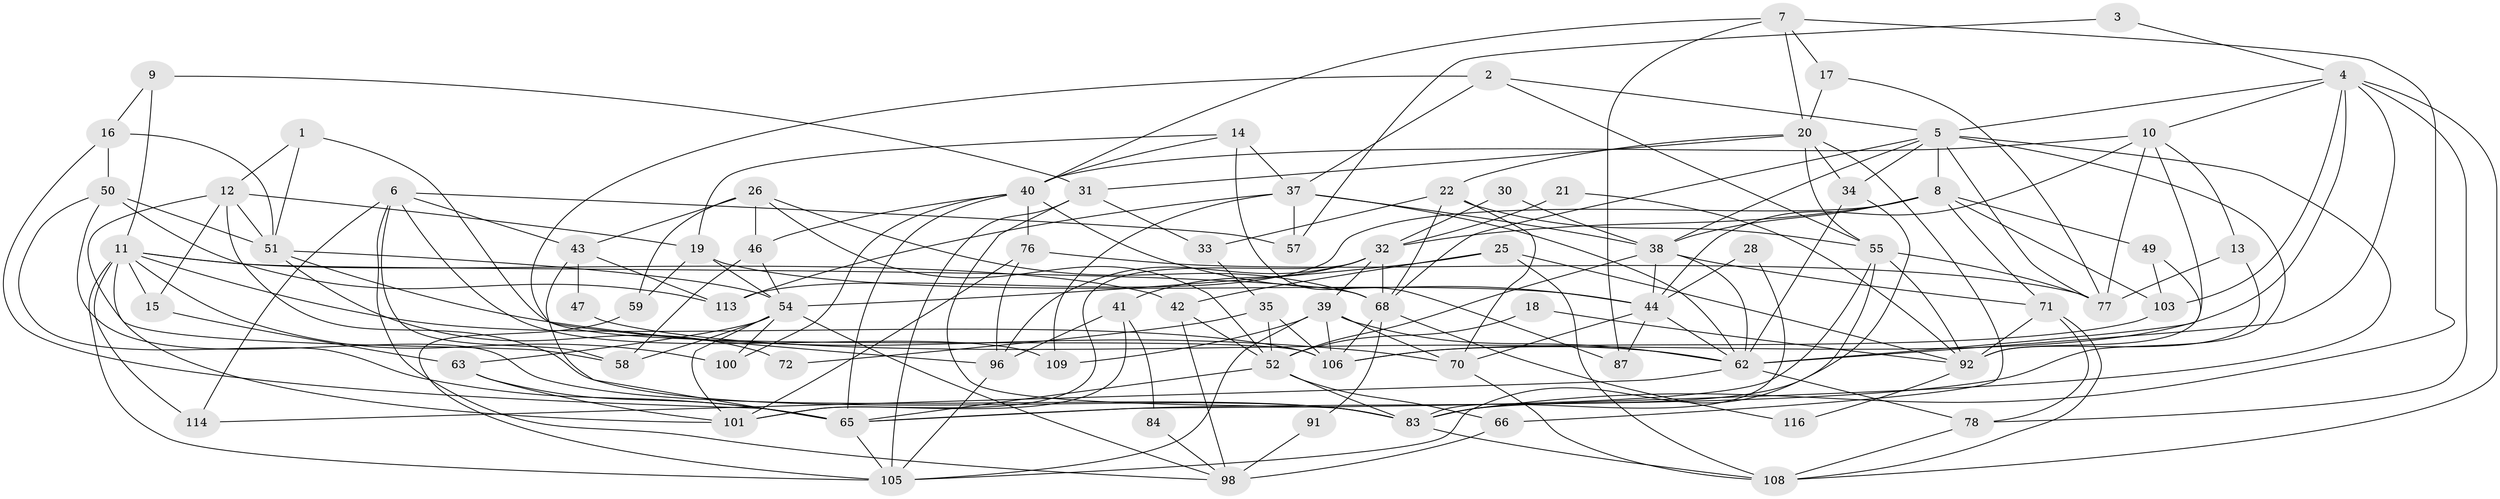 // Generated by graph-tools (version 1.1) at 2025/52/02/27/25 19:52:01]
// undirected, 78 vertices, 194 edges
graph export_dot {
graph [start="1"]
  node [color=gray90,style=filled];
  1;
  2;
  3;
  4 [super="+36"];
  5 [super="+23"];
  6 [super="+27"];
  7 [super="+110"];
  8 [super="+107"];
  9 [super="+60"];
  10 [super="+48"];
  11 [super="+88"];
  12 [super="+56"];
  13 [super="+115"];
  14 [super="+111"];
  15;
  16 [super="+93"];
  17;
  18;
  19 [super="+90"];
  20 [super="+24"];
  21;
  22;
  25 [super="+82"];
  26 [super="+29"];
  28;
  30;
  31 [super="+45"];
  32 [super="+73"];
  33;
  34;
  35;
  37 [super="+53"];
  38 [super="+61"];
  39 [super="+85"];
  40 [super="+67"];
  41;
  42;
  43;
  44 [super="+117"];
  46;
  47;
  49;
  50 [super="+95"];
  51 [super="+99"];
  52 [super="+102"];
  54 [super="+74"];
  55 [super="+64"];
  57;
  58 [super="+80"];
  59 [super="+69"];
  62 [super="+79"];
  63;
  65 [super="+75"];
  66;
  68 [super="+81"];
  70 [super="+89"];
  71;
  72;
  76;
  77;
  78 [super="+94"];
  83 [super="+86"];
  84;
  87;
  91;
  92 [super="+119"];
  96 [super="+97"];
  98 [super="+104"];
  100;
  101 [super="+118"];
  103;
  105;
  106 [super="+112"];
  108;
  109;
  113;
  114;
  116;
  1 -- 12;
  1 -- 106;
  1 -- 51;
  2 -- 37;
  2 -- 96;
  2 -- 5;
  2 -- 55;
  3 -- 57;
  3 -- 4;
  4 -- 106;
  4 -- 10;
  4 -- 103;
  4 -- 108;
  4 -- 5;
  4 -- 78;
  4 -- 62;
  5 -- 8;
  5 -- 83;
  5 -- 34;
  5 -- 68;
  5 -- 38;
  5 -- 77;
  5 -- 65;
  6 -- 43;
  6 -- 114;
  6 -- 57;
  6 -- 109;
  6 -- 58;
  6 -- 98;
  7 -- 87;
  7 -- 17;
  7 -- 20;
  7 -- 40;
  7 -- 83;
  8 -- 32;
  8 -- 49;
  8 -- 113;
  8 -- 103;
  8 -- 38;
  8 -- 71;
  9 -- 16;
  9 -- 31;
  9 -- 11;
  10 -- 40;
  10 -- 62;
  10 -- 44;
  10 -- 77;
  10 -- 13;
  11 -- 105;
  11 -- 68;
  11 -- 100;
  11 -- 106;
  11 -- 101;
  11 -- 114;
  11 -- 42;
  11 -- 15;
  12 -- 51;
  12 -- 15;
  12 -- 83;
  12 -- 19;
  12 -- 58;
  13 -- 92;
  13 -- 77;
  14 -- 37;
  14 -- 40;
  14 -- 87;
  14 -- 19;
  15 -- 63;
  16 -- 50;
  16 -- 65;
  16 -- 51;
  17 -- 77;
  17 -- 20;
  18 -- 92;
  18 -- 52;
  19 -- 54;
  19 -- 59;
  19 -- 44;
  20 -- 66;
  20 -- 34;
  20 -- 22;
  20 -- 31;
  20 -- 55;
  21 -- 92;
  21 -- 32;
  22 -- 33;
  22 -- 55;
  22 -- 68;
  22 -- 70;
  25 -- 54;
  25 -- 42;
  25 -- 108;
  25 -- 92;
  26 -- 46;
  26 -- 68;
  26 -- 43;
  26 -- 59;
  26 -- 52;
  28 -- 83;
  28 -- 44;
  30 -- 32;
  30 -- 38;
  31 -- 105;
  31 -- 83;
  31 -- 33;
  32 -- 68;
  32 -- 96;
  32 -- 101;
  32 -- 39;
  32 -- 41;
  33 -- 35;
  34 -- 62;
  34 -- 83;
  35 -- 106;
  35 -- 52;
  35 -- 72;
  37 -- 113;
  37 -- 57;
  37 -- 109;
  37 -- 38;
  37 -- 62;
  38 -- 52;
  38 -- 71;
  38 -- 62;
  38 -- 44;
  39 -- 106;
  39 -- 105;
  39 -- 109;
  39 -- 62;
  39 -- 70;
  40 -- 44;
  40 -- 65;
  40 -- 46;
  40 -- 100;
  40 -- 76;
  41 -- 96;
  41 -- 101;
  41 -- 84;
  42 -- 98;
  42 -- 52;
  43 -- 65;
  43 -- 47;
  43 -- 113;
  44 -- 87;
  44 -- 70;
  44 -- 62;
  46 -- 54;
  46 -- 58;
  47 -- 62;
  49 -- 103;
  49 -- 92;
  50 -- 83;
  50 -- 65;
  50 -- 51;
  50 -- 113;
  51 -- 70;
  51 -- 54;
  51 -- 72;
  52 -- 65;
  52 -- 66;
  52 -- 83;
  54 -- 63;
  54 -- 98;
  54 -- 101;
  54 -- 100;
  54 -- 58;
  55 -- 65;
  55 -- 77;
  55 -- 105;
  55 -- 92;
  59 -- 105;
  62 -- 114;
  62 -- 78;
  63 -- 65;
  63 -- 101;
  65 -- 105;
  66 -- 98 [weight=2];
  68 -- 116;
  68 -- 106;
  68 -- 91;
  70 -- 108;
  71 -- 108;
  71 -- 78;
  71 -- 92;
  76 -- 77;
  76 -- 101;
  76 -- 96;
  78 -- 108;
  83 -- 108;
  84 -- 98;
  91 -- 98;
  92 -- 116;
  96 -- 105;
  103 -- 106;
}
